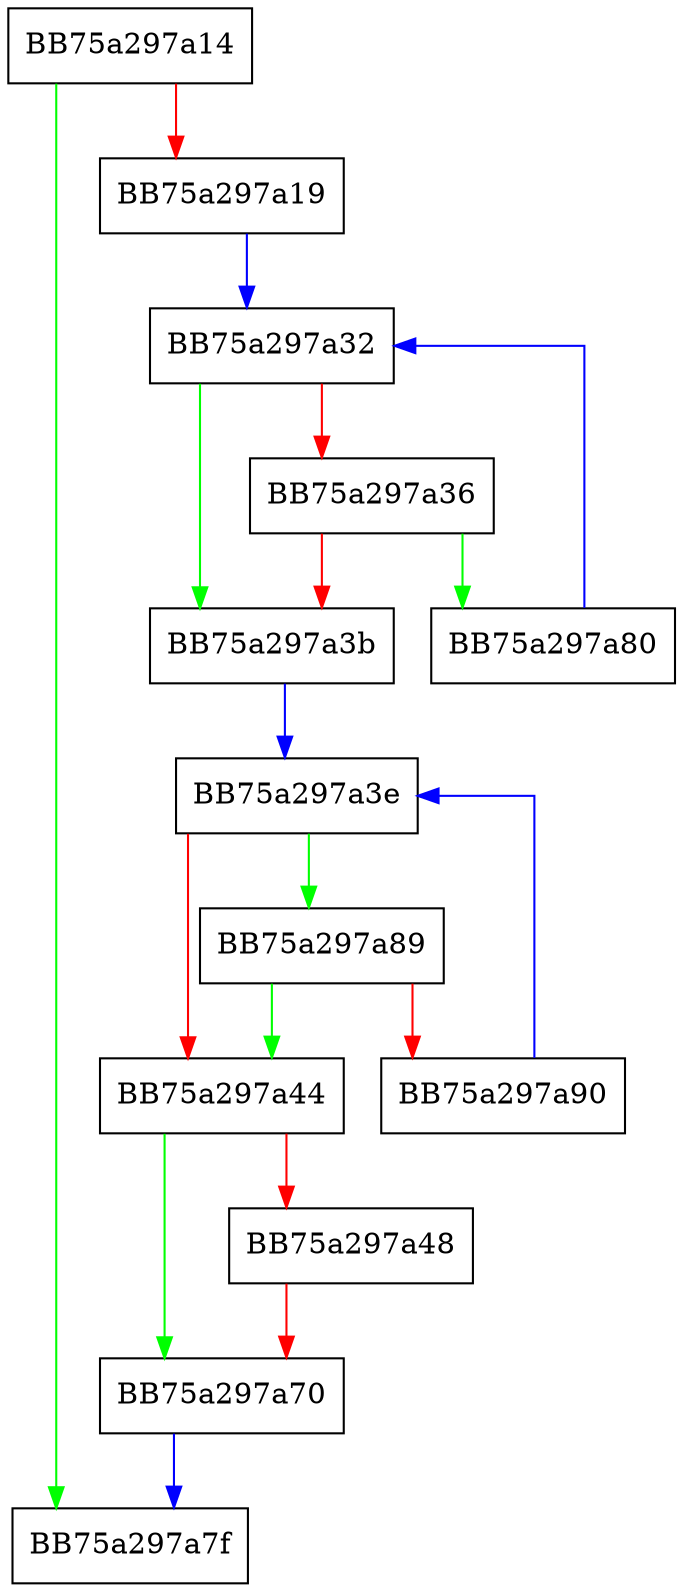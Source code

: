 digraph codeApplyAffinity {
  node [shape="box"];
  graph [splines=ortho];
  BB75a297a14 -> BB75a297a7f [color="green"];
  BB75a297a14 -> BB75a297a19 [color="red"];
  BB75a297a19 -> BB75a297a32 [color="blue"];
  BB75a297a32 -> BB75a297a3b [color="green"];
  BB75a297a32 -> BB75a297a36 [color="red"];
  BB75a297a36 -> BB75a297a80 [color="green"];
  BB75a297a36 -> BB75a297a3b [color="red"];
  BB75a297a3b -> BB75a297a3e [color="blue"];
  BB75a297a3e -> BB75a297a89 [color="green"];
  BB75a297a3e -> BB75a297a44 [color="red"];
  BB75a297a44 -> BB75a297a70 [color="green"];
  BB75a297a44 -> BB75a297a48 [color="red"];
  BB75a297a48 -> BB75a297a70 [color="red"];
  BB75a297a70 -> BB75a297a7f [color="blue"];
  BB75a297a80 -> BB75a297a32 [color="blue"];
  BB75a297a89 -> BB75a297a44 [color="green"];
  BB75a297a89 -> BB75a297a90 [color="red"];
  BB75a297a90 -> BB75a297a3e [color="blue"];
}